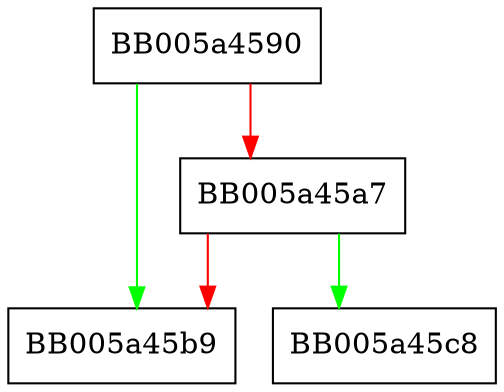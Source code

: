 digraph ENGINE_register_pkey_asn1_meths {
  node [shape="box"];
  graph [splines=ortho];
  BB005a4590 -> BB005a45b9 [color="green"];
  BB005a4590 -> BB005a45a7 [color="red"];
  BB005a45a7 -> BB005a45c8 [color="green"];
  BB005a45a7 -> BB005a45b9 [color="red"];
}